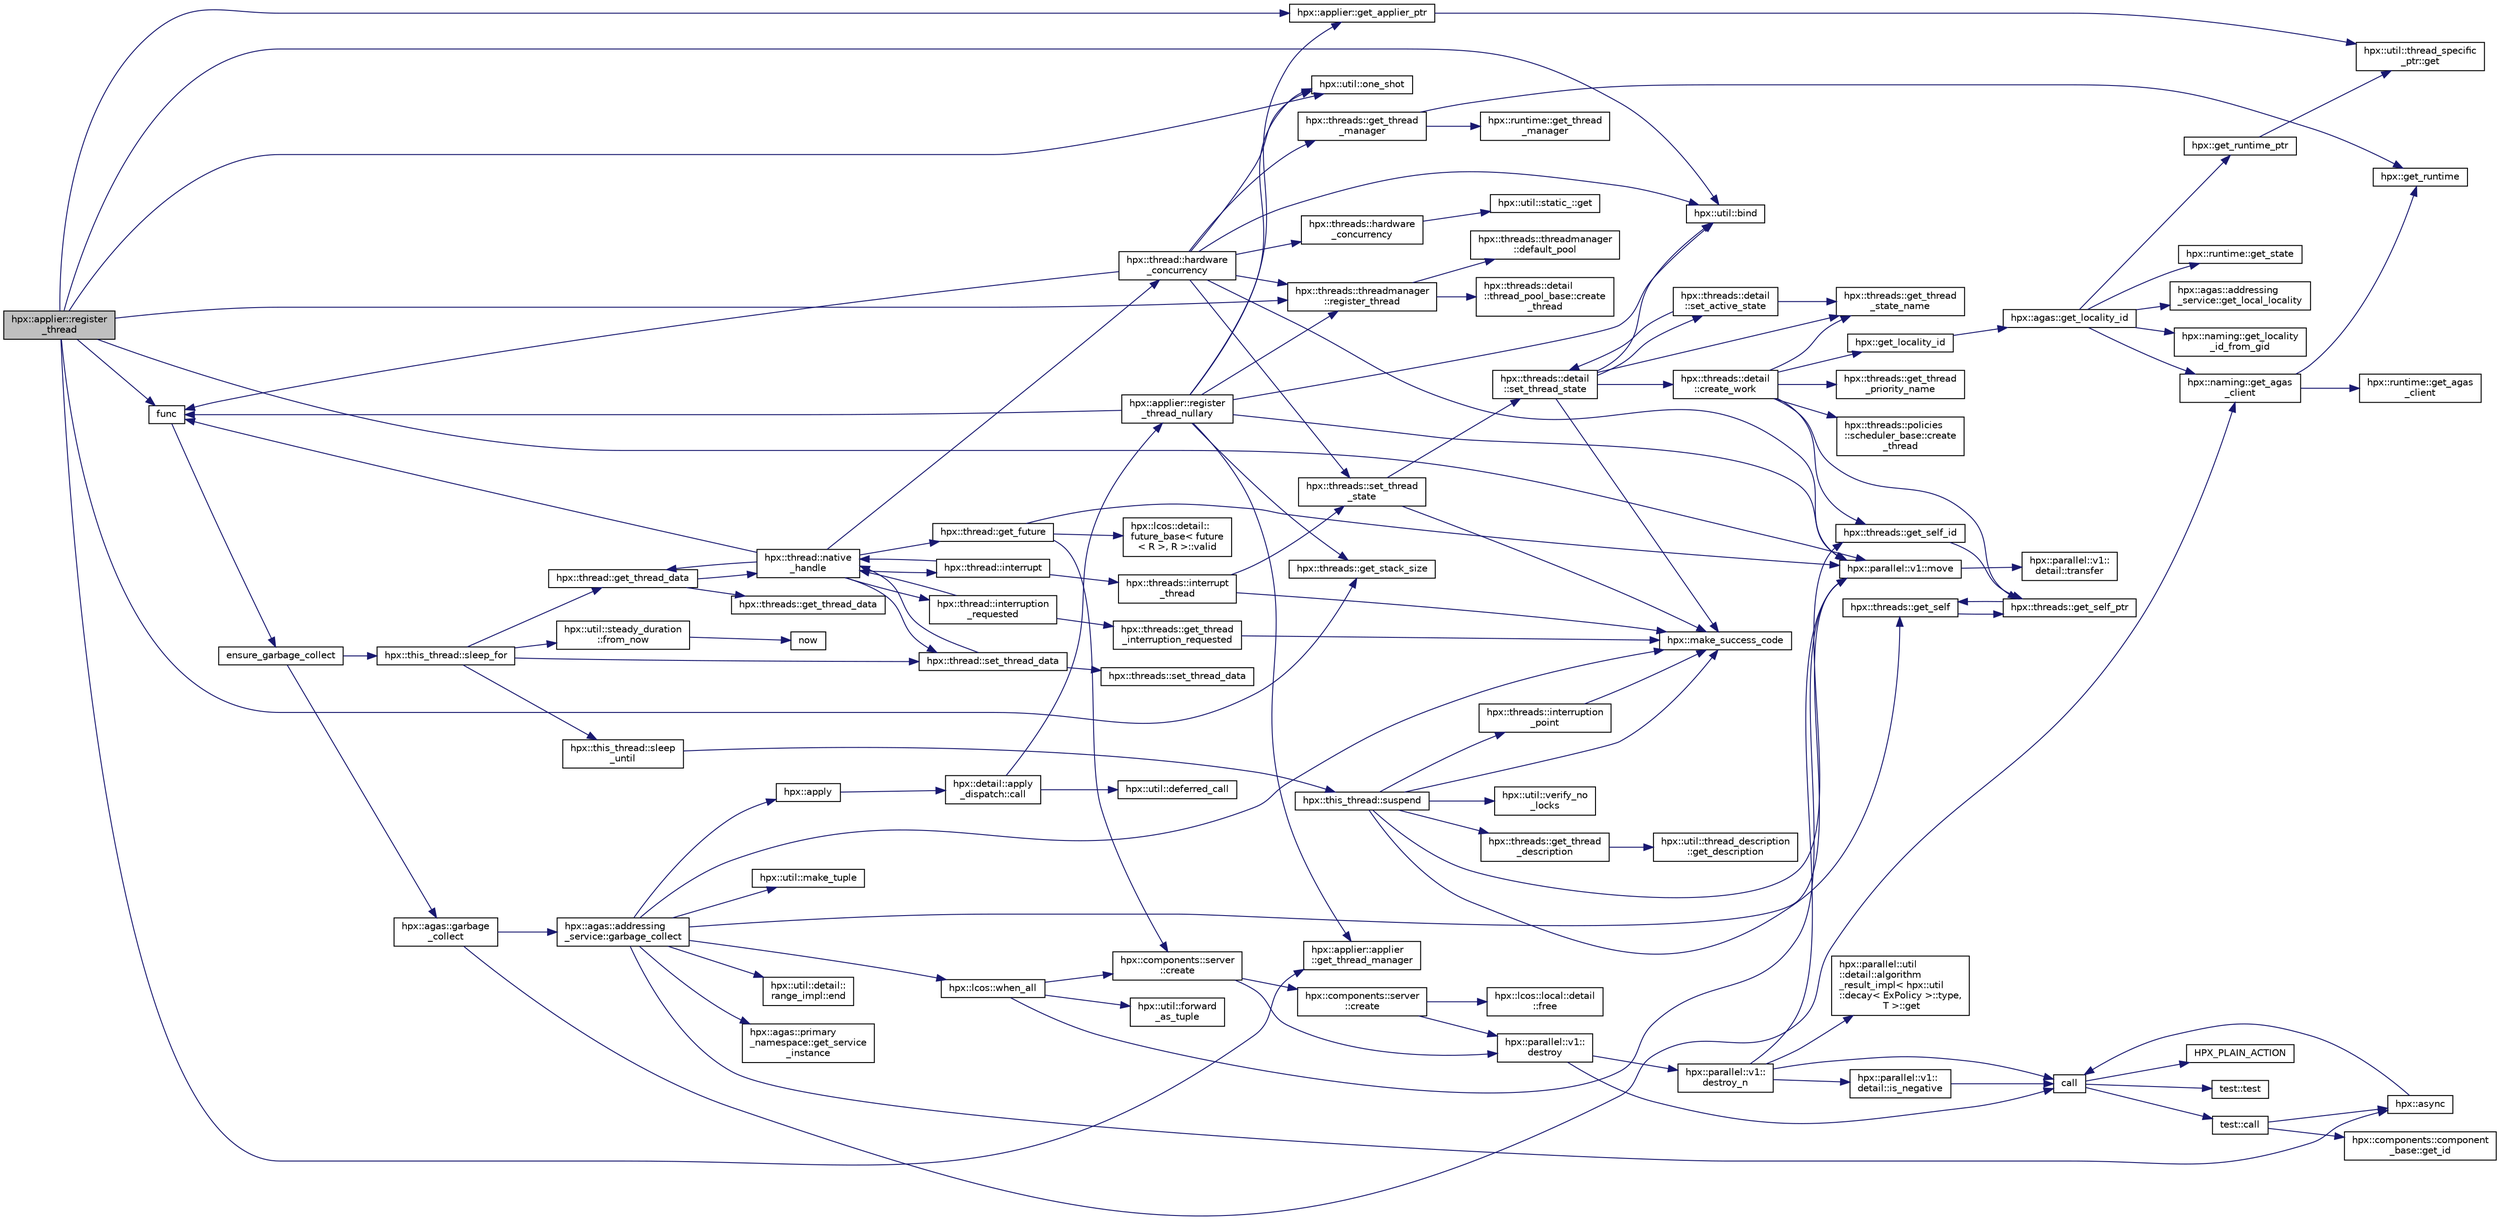 digraph "hpx::applier::register_thread"
{
  edge [fontname="Helvetica",fontsize="10",labelfontname="Helvetica",labelfontsize="10"];
  node [fontname="Helvetica",fontsize="10",shape=record];
  rankdir="LR";
  Node1411 [label="hpx::applier::register\l_thread",height=0.2,width=0.4,color="black", fillcolor="grey75", style="filled", fontcolor="black"];
  Node1411 -> Node1412 [color="midnightblue",fontsize="10",style="solid",fontname="Helvetica"];
  Node1412 [label="hpx::applier::get_applier_ptr",height=0.2,width=0.4,color="black", fillcolor="white", style="filled",URL="$d8/dcb/namespacehpx_1_1applier.html#a617483cf2b77ad3a0aa428ade7b35299"];
  Node1412 -> Node1413 [color="midnightblue",fontsize="10",style="solid",fontname="Helvetica"];
  Node1413 [label="hpx::util::thread_specific\l_ptr::get",height=0.2,width=0.4,color="black", fillcolor="white", style="filled",URL="$d4/d4c/structhpx_1_1util_1_1thread__specific__ptr.html#a3b27d8520710478aa41d1f74206bdba9"];
  Node1411 -> Node1414 [color="midnightblue",fontsize="10",style="solid",fontname="Helvetica"];
  Node1414 [label="func",height=0.2,width=0.4,color="black", fillcolor="white", style="filled",URL="$d8/dfd/id__type__ref__counting__1032_8cpp.html#ab811b86ea5107ffb3351fcaa29d2c652"];
  Node1414 -> Node1415 [color="midnightblue",fontsize="10",style="solid",fontname="Helvetica"];
  Node1415 [label="ensure_garbage_collect",height=0.2,width=0.4,color="black", fillcolor="white", style="filled",URL="$d8/dfd/id__type__ref__counting__1032_8cpp.html#a5264b94bf7c262ac0e521fb290d476d5"];
  Node1415 -> Node1416 [color="midnightblue",fontsize="10",style="solid",fontname="Helvetica"];
  Node1416 [label="hpx::this_thread::sleep_for",height=0.2,width=0.4,color="black", fillcolor="white", style="filled",URL="$d9/d52/namespacehpx_1_1this__thread.html#afc042a5a5fa52eef2d1d177a343435cf"];
  Node1416 -> Node1417 [color="midnightblue",fontsize="10",style="solid",fontname="Helvetica"];
  Node1417 [label="hpx::this_thread::sleep\l_until",height=0.2,width=0.4,color="black", fillcolor="white", style="filled",URL="$d9/d52/namespacehpx_1_1this__thread.html#ae12a853980115b23ff0ab8ca06622658"];
  Node1417 -> Node1418 [color="midnightblue",fontsize="10",style="solid",fontname="Helvetica"];
  Node1418 [label="hpx::this_thread::suspend",height=0.2,width=0.4,color="black", fillcolor="white", style="filled",URL="$d9/d52/namespacehpx_1_1this__thread.html#aca220026fb3014c0881d129fe31c0073"];
  Node1418 -> Node1419 [color="midnightblue",fontsize="10",style="solid",fontname="Helvetica"];
  Node1419 [label="hpx::threads::get_self",height=0.2,width=0.4,color="black", fillcolor="white", style="filled",URL="$d7/d28/namespacehpx_1_1threads.html#a07daf4d6d29233f20d66d41ab7b5b8e8"];
  Node1419 -> Node1420 [color="midnightblue",fontsize="10",style="solid",fontname="Helvetica"];
  Node1420 [label="hpx::threads::get_self_ptr",height=0.2,width=0.4,color="black", fillcolor="white", style="filled",URL="$d7/d28/namespacehpx_1_1threads.html#a22877ae347ad884cde3a51397dad6c53"];
  Node1420 -> Node1419 [color="midnightblue",fontsize="10",style="solid",fontname="Helvetica"];
  Node1418 -> Node1421 [color="midnightblue",fontsize="10",style="solid",fontname="Helvetica"];
  Node1421 [label="hpx::threads::get_self_id",height=0.2,width=0.4,color="black", fillcolor="white", style="filled",URL="$d7/d28/namespacehpx_1_1threads.html#afafe0f900b9fac3d4ed3c747625c1cfe"];
  Node1421 -> Node1420 [color="midnightblue",fontsize="10",style="solid",fontname="Helvetica"];
  Node1418 -> Node1422 [color="midnightblue",fontsize="10",style="solid",fontname="Helvetica"];
  Node1422 [label="hpx::threads::interruption\l_point",height=0.2,width=0.4,color="black", fillcolor="white", style="filled",URL="$d7/d28/namespacehpx_1_1threads.html#ada6ec56a12b050707311d8c628089059"];
  Node1422 -> Node1423 [color="midnightblue",fontsize="10",style="solid",fontname="Helvetica"];
  Node1423 [label="hpx::make_success_code",height=0.2,width=0.4,color="black", fillcolor="white", style="filled",URL="$d8/d83/namespacehpx.html#a0e8512a8f49e2a6c8185061181419d8f",tooltip="Returns error_code(hpx::success, \"success\", mode). "];
  Node1418 -> Node1424 [color="midnightblue",fontsize="10",style="solid",fontname="Helvetica"];
  Node1424 [label="hpx::util::verify_no\l_locks",height=0.2,width=0.4,color="black", fillcolor="white", style="filled",URL="$df/dad/namespacehpx_1_1util.html#ae0e1837ee6f09b79b26c2e788d2e9fc9"];
  Node1418 -> Node1425 [color="midnightblue",fontsize="10",style="solid",fontname="Helvetica"];
  Node1425 [label="hpx::threads::get_thread\l_description",height=0.2,width=0.4,color="black", fillcolor="white", style="filled",URL="$d7/d28/namespacehpx_1_1threads.html#a42fc18a7a680f4e8bc633a4b4c956701"];
  Node1425 -> Node1426 [color="midnightblue",fontsize="10",style="solid",fontname="Helvetica"];
  Node1426 [label="hpx::util::thread_description\l::get_description",height=0.2,width=0.4,color="black", fillcolor="white", style="filled",URL="$df/d9e/structhpx_1_1util_1_1thread__description.html#a8c834e14eca6eb228188022577f9f952"];
  Node1418 -> Node1423 [color="midnightblue",fontsize="10",style="solid",fontname="Helvetica"];
  Node1416 -> Node1427 [color="midnightblue",fontsize="10",style="solid",fontname="Helvetica"];
  Node1427 [label="hpx::util::steady_duration\l::from_now",height=0.2,width=0.4,color="black", fillcolor="white", style="filled",URL="$d9/d4f/classhpx_1_1util_1_1steady__duration.html#a0132206d767cd0f7395507b40111a153"];
  Node1427 -> Node1428 [color="midnightblue",fontsize="10",style="solid",fontname="Helvetica"];
  Node1428 [label="now",height=0.2,width=0.4,color="black", fillcolor="white", style="filled",URL="$de/db3/1d__stencil__1__omp_8cpp.html#a89e9667753dccfac455bd37a7a3a7b16"];
  Node1416 -> Node1429 [color="midnightblue",fontsize="10",style="solid",fontname="Helvetica"];
  Node1429 [label="hpx::thread::get_thread_data",height=0.2,width=0.4,color="black", fillcolor="white", style="filled",URL="$de/d9b/classhpx_1_1thread.html#a4535ef82cec3b953d2c941d20e3e3904"];
  Node1429 -> Node1430 [color="midnightblue",fontsize="10",style="solid",fontname="Helvetica"];
  Node1430 [label="hpx::threads::get_thread_data",height=0.2,width=0.4,color="black", fillcolor="white", style="filled",URL="$d7/d28/namespacehpx_1_1threads.html#a8737931ff6303807225f735b2b384ae4"];
  Node1429 -> Node1431 [color="midnightblue",fontsize="10",style="solid",fontname="Helvetica"];
  Node1431 [label="hpx::thread::native\l_handle",height=0.2,width=0.4,color="black", fillcolor="white", style="filled",URL="$de/d9b/classhpx_1_1thread.html#acf48190d264ab64c1c4ec99d0b421b5a"];
  Node1431 -> Node1432 [color="midnightblue",fontsize="10",style="solid",fontname="Helvetica"];
  Node1432 [label="hpx::thread::hardware\l_concurrency",height=0.2,width=0.4,color="black", fillcolor="white", style="filled",URL="$de/d9b/classhpx_1_1thread.html#a8e4fff210e02485ba493bc3a2a956c03"];
  Node1432 -> Node1433 [color="midnightblue",fontsize="10",style="solid",fontname="Helvetica"];
  Node1433 [label="hpx::threads::hardware\l_concurrency",height=0.2,width=0.4,color="black", fillcolor="white", style="filled",URL="$d7/d28/namespacehpx_1_1threads.html#aa8752a235478d2ad7b5ac467b63ab527"];
  Node1433 -> Node1434 [color="midnightblue",fontsize="10",style="solid",fontname="Helvetica"];
  Node1434 [label="hpx::util::static_::get",height=0.2,width=0.4,color="black", fillcolor="white", style="filled",URL="$d3/dbb/structhpx_1_1util_1_1static__.html#a2967c633948a3bf17a3b5405ef5a8318"];
  Node1432 -> Node1414 [color="midnightblue",fontsize="10",style="solid",fontname="Helvetica"];
  Node1432 -> Node1435 [color="midnightblue",fontsize="10",style="solid",fontname="Helvetica"];
  Node1435 [label="hpx::util::bind",height=0.2,width=0.4,color="black", fillcolor="white", style="filled",URL="$df/dad/namespacehpx_1_1util.html#ad844caedf82a0173d6909d910c3e48c6"];
  Node1432 -> Node1436 [color="midnightblue",fontsize="10",style="solid",fontname="Helvetica"];
  Node1436 [label="hpx::util::one_shot",height=0.2,width=0.4,color="black", fillcolor="white", style="filled",URL="$df/dad/namespacehpx_1_1util.html#a273e61be42a72415291e0ec0a4f28c7a"];
  Node1432 -> Node1437 [color="midnightblue",fontsize="10",style="solid",fontname="Helvetica"];
  Node1437 [label="hpx::parallel::v1::move",height=0.2,width=0.4,color="black", fillcolor="white", style="filled",URL="$db/db9/namespacehpx_1_1parallel_1_1v1.html#aa7c4ede081ce786c9d1eb1adff495cfc"];
  Node1437 -> Node1438 [color="midnightblue",fontsize="10",style="solid",fontname="Helvetica"];
  Node1438 [label="hpx::parallel::v1::\ldetail::transfer",height=0.2,width=0.4,color="black", fillcolor="white", style="filled",URL="$d2/ddd/namespacehpx_1_1parallel_1_1v1_1_1detail.html#ab1b56a05e1885ca7cc7ffa1804dd2f3c"];
  Node1432 -> Node1439 [color="midnightblue",fontsize="10",style="solid",fontname="Helvetica"];
  Node1439 [label="hpx::threads::get_thread\l_manager",height=0.2,width=0.4,color="black", fillcolor="white", style="filled",URL="$d7/d28/namespacehpx_1_1threads.html#a076973c3a53beadde7d967e22c4f6cce"];
  Node1439 -> Node1440 [color="midnightblue",fontsize="10",style="solid",fontname="Helvetica"];
  Node1440 [label="hpx::get_runtime",height=0.2,width=0.4,color="black", fillcolor="white", style="filled",URL="$d8/d83/namespacehpx.html#aef902cc6c7dd3b9fbadf34d1e850a070"];
  Node1439 -> Node1441 [color="midnightblue",fontsize="10",style="solid",fontname="Helvetica"];
  Node1441 [label="hpx::runtime::get_thread\l_manager",height=0.2,width=0.4,color="black", fillcolor="white", style="filled",URL="$d0/d7b/classhpx_1_1runtime.html#a865b12d57fcd44a8d3dda3e35414f563"];
  Node1432 -> Node1442 [color="midnightblue",fontsize="10",style="solid",fontname="Helvetica"];
  Node1442 [label="hpx::threads::threadmanager\l::register_thread",height=0.2,width=0.4,color="black", fillcolor="white", style="filled",URL="$d5/daa/classhpx_1_1threads_1_1threadmanager.html#a7f79c7578e08a60ca45eb276ce8133d8"];
  Node1442 -> Node1443 [color="midnightblue",fontsize="10",style="solid",fontname="Helvetica"];
  Node1443 [label="hpx::threads::threadmanager\l::default_pool",height=0.2,width=0.4,color="black", fillcolor="white", style="filled",URL="$d5/daa/classhpx_1_1threads_1_1threadmanager.html#a851f067d03b5dd1c5e6a9a6a841e05df"];
  Node1442 -> Node1444 [color="midnightblue",fontsize="10",style="solid",fontname="Helvetica"];
  Node1444 [label="hpx::threads::detail\l::thread_pool_base::create\l_thread",height=0.2,width=0.4,color="black", fillcolor="white", style="filled",URL="$de/dae/classhpx_1_1threads_1_1detail_1_1thread__pool__base.html#ad35d3779eef6f4528e62a26d71b34b34"];
  Node1432 -> Node1445 [color="midnightblue",fontsize="10",style="solid",fontname="Helvetica"];
  Node1445 [label="hpx::threads::set_thread\l_state",height=0.2,width=0.4,color="black", fillcolor="white", style="filled",URL="$d7/d28/namespacehpx_1_1threads.html#ac0690ad16ad778bcc79dcd727cc33025",tooltip="Set the thread state of the thread referenced by the thread_id id. "];
  Node1445 -> Node1423 [color="midnightblue",fontsize="10",style="solid",fontname="Helvetica"];
  Node1445 -> Node1446 [color="midnightblue",fontsize="10",style="solid",fontname="Helvetica"];
  Node1446 [label="hpx::threads::detail\l::set_thread_state",height=0.2,width=0.4,color="black", fillcolor="white", style="filled",URL="$d2/dd1/namespacehpx_1_1threads_1_1detail.html#af85ddc854c4a149bf1738eb1b111b9ab"];
  Node1446 -> Node1447 [color="midnightblue",fontsize="10",style="solid",fontname="Helvetica"];
  Node1447 [label="hpx::threads::get_thread\l_state_name",height=0.2,width=0.4,color="black", fillcolor="white", style="filled",URL="$d7/d28/namespacehpx_1_1threads.html#a26f91ea8d2195f165c033241c5cd11db"];
  Node1446 -> Node1423 [color="midnightblue",fontsize="10",style="solid",fontname="Helvetica"];
  Node1446 -> Node1435 [color="midnightblue",fontsize="10",style="solid",fontname="Helvetica"];
  Node1446 -> Node1448 [color="midnightblue",fontsize="10",style="solid",fontname="Helvetica"];
  Node1448 [label="hpx::threads::detail\l::set_active_state",height=0.2,width=0.4,color="black", fillcolor="white", style="filled",URL="$d2/dd1/namespacehpx_1_1threads_1_1detail.html#a45884a5bf04ad66a4f259231a3947e76"];
  Node1448 -> Node1447 [color="midnightblue",fontsize="10",style="solid",fontname="Helvetica"];
  Node1448 -> Node1446 [color="midnightblue",fontsize="10",style="solid",fontname="Helvetica"];
  Node1446 -> Node1449 [color="midnightblue",fontsize="10",style="solid",fontname="Helvetica"];
  Node1449 [label="hpx::threads::detail\l::create_work",height=0.2,width=0.4,color="black", fillcolor="white", style="filled",URL="$d2/dd1/namespacehpx_1_1threads_1_1detail.html#ae22384a3c1b1a1940032fad068fb54b1"];
  Node1449 -> Node1447 [color="midnightblue",fontsize="10",style="solid",fontname="Helvetica"];
  Node1449 -> Node1450 [color="midnightblue",fontsize="10",style="solid",fontname="Helvetica"];
  Node1450 [label="hpx::threads::get_thread\l_priority_name",height=0.2,width=0.4,color="black", fillcolor="white", style="filled",URL="$d7/d28/namespacehpx_1_1threads.html#a9c6b2fec0c1cf5b06ff83ce756ca6d42"];
  Node1449 -> Node1420 [color="midnightblue",fontsize="10",style="solid",fontname="Helvetica"];
  Node1449 -> Node1421 [color="midnightblue",fontsize="10",style="solid",fontname="Helvetica"];
  Node1449 -> Node1451 [color="midnightblue",fontsize="10",style="solid",fontname="Helvetica"];
  Node1451 [label="hpx::get_locality_id",height=0.2,width=0.4,color="black", fillcolor="white", style="filled",URL="$d8/d83/namespacehpx.html#a158d7c54a657bb364c1704033010697b",tooltip="Return the number of the locality this function is being called from. "];
  Node1451 -> Node1452 [color="midnightblue",fontsize="10",style="solid",fontname="Helvetica"];
  Node1452 [label="hpx::agas::get_locality_id",height=0.2,width=0.4,color="black", fillcolor="white", style="filled",URL="$dc/d54/namespacehpx_1_1agas.html#a491cc2ddecdf0f1a9129900caa6a4d3e"];
  Node1452 -> Node1453 [color="midnightblue",fontsize="10",style="solid",fontname="Helvetica"];
  Node1453 [label="hpx::get_runtime_ptr",height=0.2,width=0.4,color="black", fillcolor="white", style="filled",URL="$d8/d83/namespacehpx.html#af29daf2bb3e01b4d6495a1742b6cce64"];
  Node1453 -> Node1413 [color="midnightblue",fontsize="10",style="solid",fontname="Helvetica"];
  Node1452 -> Node1454 [color="midnightblue",fontsize="10",style="solid",fontname="Helvetica"];
  Node1454 [label="hpx::runtime::get_state",height=0.2,width=0.4,color="black", fillcolor="white", style="filled",URL="$d0/d7b/classhpx_1_1runtime.html#ab405f80e060dac95d624520f38b0524c"];
  Node1452 -> Node1455 [color="midnightblue",fontsize="10",style="solid",fontname="Helvetica"];
  Node1455 [label="hpx::naming::get_agas\l_client",height=0.2,width=0.4,color="black", fillcolor="white", style="filled",URL="$d4/dc9/namespacehpx_1_1naming.html#a0408fffd5d34b620712a801b0ae3b032"];
  Node1455 -> Node1440 [color="midnightblue",fontsize="10",style="solid",fontname="Helvetica"];
  Node1455 -> Node1456 [color="midnightblue",fontsize="10",style="solid",fontname="Helvetica"];
  Node1456 [label="hpx::runtime::get_agas\l_client",height=0.2,width=0.4,color="black", fillcolor="white", style="filled",URL="$d0/d7b/classhpx_1_1runtime.html#aeb5dddd30d6b9861669af8ad44d1a96a"];
  Node1452 -> Node1457 [color="midnightblue",fontsize="10",style="solid",fontname="Helvetica"];
  Node1457 [label="hpx::agas::addressing\l_service::get_local_locality",height=0.2,width=0.4,color="black", fillcolor="white", style="filled",URL="$db/d58/structhpx_1_1agas_1_1addressing__service.html#ab52c19a37c2a7a006c6c15f90ad0539c"];
  Node1452 -> Node1458 [color="midnightblue",fontsize="10",style="solid",fontname="Helvetica"];
  Node1458 [label="hpx::naming::get_locality\l_id_from_gid",height=0.2,width=0.4,color="black", fillcolor="white", style="filled",URL="$d4/dc9/namespacehpx_1_1naming.html#a7fd43037784560bd04fda9b49e33529f"];
  Node1449 -> Node1459 [color="midnightblue",fontsize="10",style="solid",fontname="Helvetica"];
  Node1459 [label="hpx::threads::policies\l::scheduler_base::create\l_thread",height=0.2,width=0.4,color="black", fillcolor="white", style="filled",URL="$dd/d7e/structhpx_1_1threads_1_1policies_1_1scheduler__base.html#ad3b05cd7f363cc8e8410ce368c3794e0"];
  Node1431 -> Node1460 [color="midnightblue",fontsize="10",style="solid",fontname="Helvetica"];
  Node1460 [label="hpx::thread::interrupt",height=0.2,width=0.4,color="black", fillcolor="white", style="filled",URL="$de/d9b/classhpx_1_1thread.html#ac34d0d033aa743c476a79dbc2e1a8a39"];
  Node1460 -> Node1461 [color="midnightblue",fontsize="10",style="solid",fontname="Helvetica"];
  Node1461 [label="hpx::threads::interrupt\l_thread",height=0.2,width=0.4,color="black", fillcolor="white", style="filled",URL="$d7/d28/namespacehpx_1_1threads.html#a6bdda1a2aab61b9b13d274b5155d7e73"];
  Node1461 -> Node1423 [color="midnightblue",fontsize="10",style="solid",fontname="Helvetica"];
  Node1461 -> Node1445 [color="midnightblue",fontsize="10",style="solid",fontname="Helvetica"];
  Node1460 -> Node1431 [color="midnightblue",fontsize="10",style="solid",fontname="Helvetica"];
  Node1431 -> Node1462 [color="midnightblue",fontsize="10",style="solid",fontname="Helvetica"];
  Node1462 [label="hpx::thread::interruption\l_requested",height=0.2,width=0.4,color="black", fillcolor="white", style="filled",URL="$de/d9b/classhpx_1_1thread.html#a33276bb4c20bbb0b1978944e18ef71b8"];
  Node1462 -> Node1463 [color="midnightblue",fontsize="10",style="solid",fontname="Helvetica"];
  Node1463 [label="hpx::threads::get_thread\l_interruption_requested",height=0.2,width=0.4,color="black", fillcolor="white", style="filled",URL="$d7/d28/namespacehpx_1_1threads.html#ae64a7fdb8b5c8bac7be0c8282672a03b"];
  Node1463 -> Node1423 [color="midnightblue",fontsize="10",style="solid",fontname="Helvetica"];
  Node1462 -> Node1431 [color="midnightblue",fontsize="10",style="solid",fontname="Helvetica"];
  Node1431 -> Node1464 [color="midnightblue",fontsize="10",style="solid",fontname="Helvetica"];
  Node1464 [label="hpx::thread::get_future",height=0.2,width=0.4,color="black", fillcolor="white", style="filled",URL="$de/d9b/classhpx_1_1thread.html#a87fdb0d8da826366fc190ed224900a64"];
  Node1464 -> Node1465 [color="midnightblue",fontsize="10",style="solid",fontname="Helvetica"];
  Node1465 [label="hpx::lcos::detail::\lfuture_base\< future\l\< R \>, R \>::valid",height=0.2,width=0.4,color="black", fillcolor="white", style="filled",URL="$d5/dd7/classhpx_1_1lcos_1_1detail_1_1future__base.html#aaf7beb7374815614363033bd96573e75"];
  Node1464 -> Node1466 [color="midnightblue",fontsize="10",style="solid",fontname="Helvetica"];
  Node1466 [label="hpx::components::server\l::create",height=0.2,width=0.4,color="black", fillcolor="white", style="filled",URL="$d2/da2/namespacehpx_1_1components_1_1server.html#ac776c89f3d68ceb910e8cee9fa937ab4",tooltip="Create arrays of components using their default constructor. "];
  Node1466 -> Node1467 [color="midnightblue",fontsize="10",style="solid",fontname="Helvetica"];
  Node1467 [label="hpx::components::server\l::create",height=0.2,width=0.4,color="black", fillcolor="white", style="filled",URL="$d2/da2/namespacehpx_1_1components_1_1server.html#a77d26de181c97b444565e230577981bd"];
  Node1467 -> Node1468 [color="midnightblue",fontsize="10",style="solid",fontname="Helvetica"];
  Node1468 [label="hpx::lcos::local::detail\l::free",height=0.2,width=0.4,color="black", fillcolor="white", style="filled",URL="$d4/dcb/namespacehpx_1_1lcos_1_1local_1_1detail.html#a55a940f019734e9bb045dc123cd80e48"];
  Node1467 -> Node1469 [color="midnightblue",fontsize="10",style="solid",fontname="Helvetica"];
  Node1469 [label="hpx::parallel::v1::\ldestroy",height=0.2,width=0.4,color="black", fillcolor="white", style="filled",URL="$db/db9/namespacehpx_1_1parallel_1_1v1.html#acf303558375048e8a7cc9a2c2e09477f"];
  Node1469 -> Node1470 [color="midnightblue",fontsize="10",style="solid",fontname="Helvetica"];
  Node1470 [label="call",height=0.2,width=0.4,color="black", fillcolor="white", style="filled",URL="$d2/d67/promise__1620_8cpp.html#a58357f0b82bc761e1d0b9091ed563a70"];
  Node1470 -> Node1471 [color="midnightblue",fontsize="10",style="solid",fontname="Helvetica"];
  Node1471 [label="test::test",height=0.2,width=0.4,color="black", fillcolor="white", style="filled",URL="$d8/d89/structtest.html#ab42d5ece712d716b04cb3f686f297a26"];
  Node1470 -> Node1472 [color="midnightblue",fontsize="10",style="solid",fontname="Helvetica"];
  Node1472 [label="HPX_PLAIN_ACTION",height=0.2,width=0.4,color="black", fillcolor="white", style="filled",URL="$d2/d67/promise__1620_8cpp.html#ab96aab827a4b1fcaf66cfe0ba83fef23"];
  Node1470 -> Node1473 [color="midnightblue",fontsize="10",style="solid",fontname="Helvetica"];
  Node1473 [label="test::call",height=0.2,width=0.4,color="black", fillcolor="white", style="filled",URL="$d8/d89/structtest.html#aeb29e7ed6518b9426ccf1344c52620ae"];
  Node1473 -> Node1474 [color="midnightblue",fontsize="10",style="solid",fontname="Helvetica"];
  Node1474 [label="hpx::async",height=0.2,width=0.4,color="black", fillcolor="white", style="filled",URL="$d8/d83/namespacehpx.html#acb7d8e37b73b823956ce144f9a57eaa4"];
  Node1474 -> Node1470 [color="midnightblue",fontsize="10",style="solid",fontname="Helvetica"];
  Node1473 -> Node1475 [color="midnightblue",fontsize="10",style="solid",fontname="Helvetica"];
  Node1475 [label="hpx::components::component\l_base::get_id",height=0.2,width=0.4,color="black", fillcolor="white", style="filled",URL="$d2/de6/classhpx_1_1components_1_1component__base.html#a4c8fd93514039bdf01c48d66d82b19cd"];
  Node1469 -> Node1476 [color="midnightblue",fontsize="10",style="solid",fontname="Helvetica"];
  Node1476 [label="hpx::parallel::v1::\ldestroy_n",height=0.2,width=0.4,color="black", fillcolor="white", style="filled",URL="$db/db9/namespacehpx_1_1parallel_1_1v1.html#a71d0691132a300690163f5636bcd5bd3"];
  Node1476 -> Node1477 [color="midnightblue",fontsize="10",style="solid",fontname="Helvetica"];
  Node1477 [label="hpx::parallel::v1::\ldetail::is_negative",height=0.2,width=0.4,color="black", fillcolor="white", style="filled",URL="$d2/ddd/namespacehpx_1_1parallel_1_1v1_1_1detail.html#adf2e40fc4b20ad0fd442ee3118a4d527"];
  Node1477 -> Node1470 [color="midnightblue",fontsize="10",style="solid",fontname="Helvetica"];
  Node1476 -> Node1478 [color="midnightblue",fontsize="10",style="solid",fontname="Helvetica"];
  Node1478 [label="hpx::parallel::util\l::detail::algorithm\l_result_impl\< hpx::util\l::decay\< ExPolicy \>::type,\l T \>::get",height=0.2,width=0.4,color="black", fillcolor="white", style="filled",URL="$d2/d42/structhpx_1_1parallel_1_1util_1_1detail_1_1algorithm__result__impl.html#ab5b051e8ec74eff5e0e62fd63f5d377e"];
  Node1476 -> Node1437 [color="midnightblue",fontsize="10",style="solid",fontname="Helvetica"];
  Node1476 -> Node1470 [color="midnightblue",fontsize="10",style="solid",fontname="Helvetica"];
  Node1466 -> Node1469 [color="midnightblue",fontsize="10",style="solid",fontname="Helvetica"];
  Node1464 -> Node1437 [color="midnightblue",fontsize="10",style="solid",fontname="Helvetica"];
  Node1431 -> Node1429 [color="midnightblue",fontsize="10",style="solid",fontname="Helvetica"];
  Node1431 -> Node1479 [color="midnightblue",fontsize="10",style="solid",fontname="Helvetica"];
  Node1479 [label="hpx::thread::set_thread_data",height=0.2,width=0.4,color="black", fillcolor="white", style="filled",URL="$de/d9b/classhpx_1_1thread.html#a7317a3cf5251f3b33c990449570d4cea"];
  Node1479 -> Node1480 [color="midnightblue",fontsize="10",style="solid",fontname="Helvetica"];
  Node1480 [label="hpx::threads::set_thread_data",height=0.2,width=0.4,color="black", fillcolor="white", style="filled",URL="$d7/d28/namespacehpx_1_1threads.html#a00a625acc149fce3ae38e4340454acf7"];
  Node1479 -> Node1431 [color="midnightblue",fontsize="10",style="solid",fontname="Helvetica"];
  Node1431 -> Node1414 [color="midnightblue",fontsize="10",style="solid",fontname="Helvetica"];
  Node1416 -> Node1479 [color="midnightblue",fontsize="10",style="solid",fontname="Helvetica"];
  Node1415 -> Node1481 [color="midnightblue",fontsize="10",style="solid",fontname="Helvetica"];
  Node1481 [label="hpx::agas::garbage\l_collect",height=0.2,width=0.4,color="black", fillcolor="white", style="filled",URL="$dc/d54/namespacehpx_1_1agas.html#a951337adc4f9bd6df00a50737468e911"];
  Node1481 -> Node1455 [color="midnightblue",fontsize="10",style="solid",fontname="Helvetica"];
  Node1481 -> Node1482 [color="midnightblue",fontsize="10",style="solid",fontname="Helvetica"];
  Node1482 [label="hpx::agas::addressing\l_service::garbage_collect",height=0.2,width=0.4,color="black", fillcolor="white", style="filled",URL="$db/d58/structhpx_1_1agas_1_1addressing__service.html#a87dcae0eacf6e62d5103ebf516d86f63"];
  Node1482 -> Node1423 [color="midnightblue",fontsize="10",style="solid",fontname="Helvetica"];
  Node1482 -> Node1483 [color="midnightblue",fontsize="10",style="solid",fontname="Helvetica"];
  Node1483 [label="hpx::agas::primary\l_namespace::get_service\l_instance",height=0.2,width=0.4,color="black", fillcolor="white", style="filled",URL="$d1/d43/structhpx_1_1agas_1_1primary__namespace.html#a7630ff0f30ff8c23b13b4672c5350e2e"];
  Node1482 -> Node1484 [color="midnightblue",fontsize="10",style="solid",fontname="Helvetica"];
  Node1484 [label="hpx::util::make_tuple",height=0.2,width=0.4,color="black", fillcolor="white", style="filled",URL="$df/dad/namespacehpx_1_1util.html#a06fa74211a987d208e013f400a9f5328"];
  Node1482 -> Node1485 [color="midnightblue",fontsize="10",style="solid",fontname="Helvetica"];
  Node1485 [label="hpx::util::detail::\lrange_impl::end",height=0.2,width=0.4,color="black", fillcolor="white", style="filled",URL="$d4/d4a/namespacehpx_1_1util_1_1detail_1_1range__impl.html#afb2ea48b0902f52ee4d8b764807b4316"];
  Node1482 -> Node1486 [color="midnightblue",fontsize="10",style="solid",fontname="Helvetica"];
  Node1486 [label="hpx::apply",height=0.2,width=0.4,color="black", fillcolor="white", style="filled",URL="$d8/d83/namespacehpx.html#aa87762f0db0731d385f3fdfdb25d59fc"];
  Node1486 -> Node1487 [color="midnightblue",fontsize="10",style="solid",fontname="Helvetica"];
  Node1487 [label="hpx::detail::apply\l_dispatch::call",height=0.2,width=0.4,color="black", fillcolor="white", style="filled",URL="$db/de8/structhpx_1_1detail_1_1apply__dispatch.html#a0755fab16d281e74bcff0f8045be9459"];
  Node1487 -> Node1488 [color="midnightblue",fontsize="10",style="solid",fontname="Helvetica"];
  Node1488 [label="hpx::applier::register\l_thread_nullary",height=0.2,width=0.4,color="black", fillcolor="white", style="filled",URL="$d8/dcb/namespacehpx_1_1applier.html#a401cd1145927e58d74d1eb52aaccd936"];
  Node1488 -> Node1412 [color="midnightblue",fontsize="10",style="solid",fontname="Helvetica"];
  Node1488 -> Node1414 [color="midnightblue",fontsize="10",style="solid",fontname="Helvetica"];
  Node1488 -> Node1435 [color="midnightblue",fontsize="10",style="solid",fontname="Helvetica"];
  Node1488 -> Node1436 [color="midnightblue",fontsize="10",style="solid",fontname="Helvetica"];
  Node1488 -> Node1437 [color="midnightblue",fontsize="10",style="solid",fontname="Helvetica"];
  Node1488 -> Node1489 [color="midnightblue",fontsize="10",style="solid",fontname="Helvetica"];
  Node1489 [label="hpx::threads::get_stack_size",height=0.2,width=0.4,color="black", fillcolor="white", style="filled",URL="$d7/d28/namespacehpx_1_1threads.html#af597241b3c2785150be206737ca04aa6",tooltip="The get_stack_size function is part of the thread related API. It. "];
  Node1488 -> Node1490 [color="midnightblue",fontsize="10",style="solid",fontname="Helvetica"];
  Node1490 [label="hpx::applier::applier\l::get_thread_manager",height=0.2,width=0.4,color="black", fillcolor="white", style="filled",URL="$da/dcb/classhpx_1_1applier_1_1applier.html#acc36d583973701e573be39da97bba866",tooltip="Access the thread-manager instance associated with this applier. "];
  Node1488 -> Node1442 [color="midnightblue",fontsize="10",style="solid",fontname="Helvetica"];
  Node1487 -> Node1491 [color="midnightblue",fontsize="10",style="solid",fontname="Helvetica"];
  Node1491 [label="hpx::util::deferred_call",height=0.2,width=0.4,color="black", fillcolor="white", style="filled",URL="$df/dad/namespacehpx_1_1util.html#acdded623c658a7a3436f7e76bc9d881c"];
  Node1482 -> Node1437 [color="midnightblue",fontsize="10",style="solid",fontname="Helvetica"];
  Node1482 -> Node1474 [color="midnightblue",fontsize="10",style="solid",fontname="Helvetica"];
  Node1482 -> Node1492 [color="midnightblue",fontsize="10",style="solid",fontname="Helvetica"];
  Node1492 [label="hpx::lcos::when_all",height=0.2,width=0.4,color="black", fillcolor="white", style="filled",URL="$d2/dc9/namespacehpx_1_1lcos.html#a1a6fb024d8690923fb185d5aee204d54"];
  Node1492 -> Node1493 [color="midnightblue",fontsize="10",style="solid",fontname="Helvetica"];
  Node1493 [label="hpx::util::forward\l_as_tuple",height=0.2,width=0.4,color="black", fillcolor="white", style="filled",URL="$df/dad/namespacehpx_1_1util.html#ab7c31e3f24c3302a4f67b6735a6fa597"];
  Node1492 -> Node1437 [color="midnightblue",fontsize="10",style="solid",fontname="Helvetica"];
  Node1492 -> Node1466 [color="midnightblue",fontsize="10",style="solid",fontname="Helvetica"];
  Node1411 -> Node1435 [color="midnightblue",fontsize="10",style="solid",fontname="Helvetica"];
  Node1411 -> Node1436 [color="midnightblue",fontsize="10",style="solid",fontname="Helvetica"];
  Node1411 -> Node1437 [color="midnightblue",fontsize="10",style="solid",fontname="Helvetica"];
  Node1411 -> Node1489 [color="midnightblue",fontsize="10",style="solid",fontname="Helvetica"];
  Node1411 -> Node1490 [color="midnightblue",fontsize="10",style="solid",fontname="Helvetica"];
  Node1411 -> Node1442 [color="midnightblue",fontsize="10",style="solid",fontname="Helvetica"];
}
